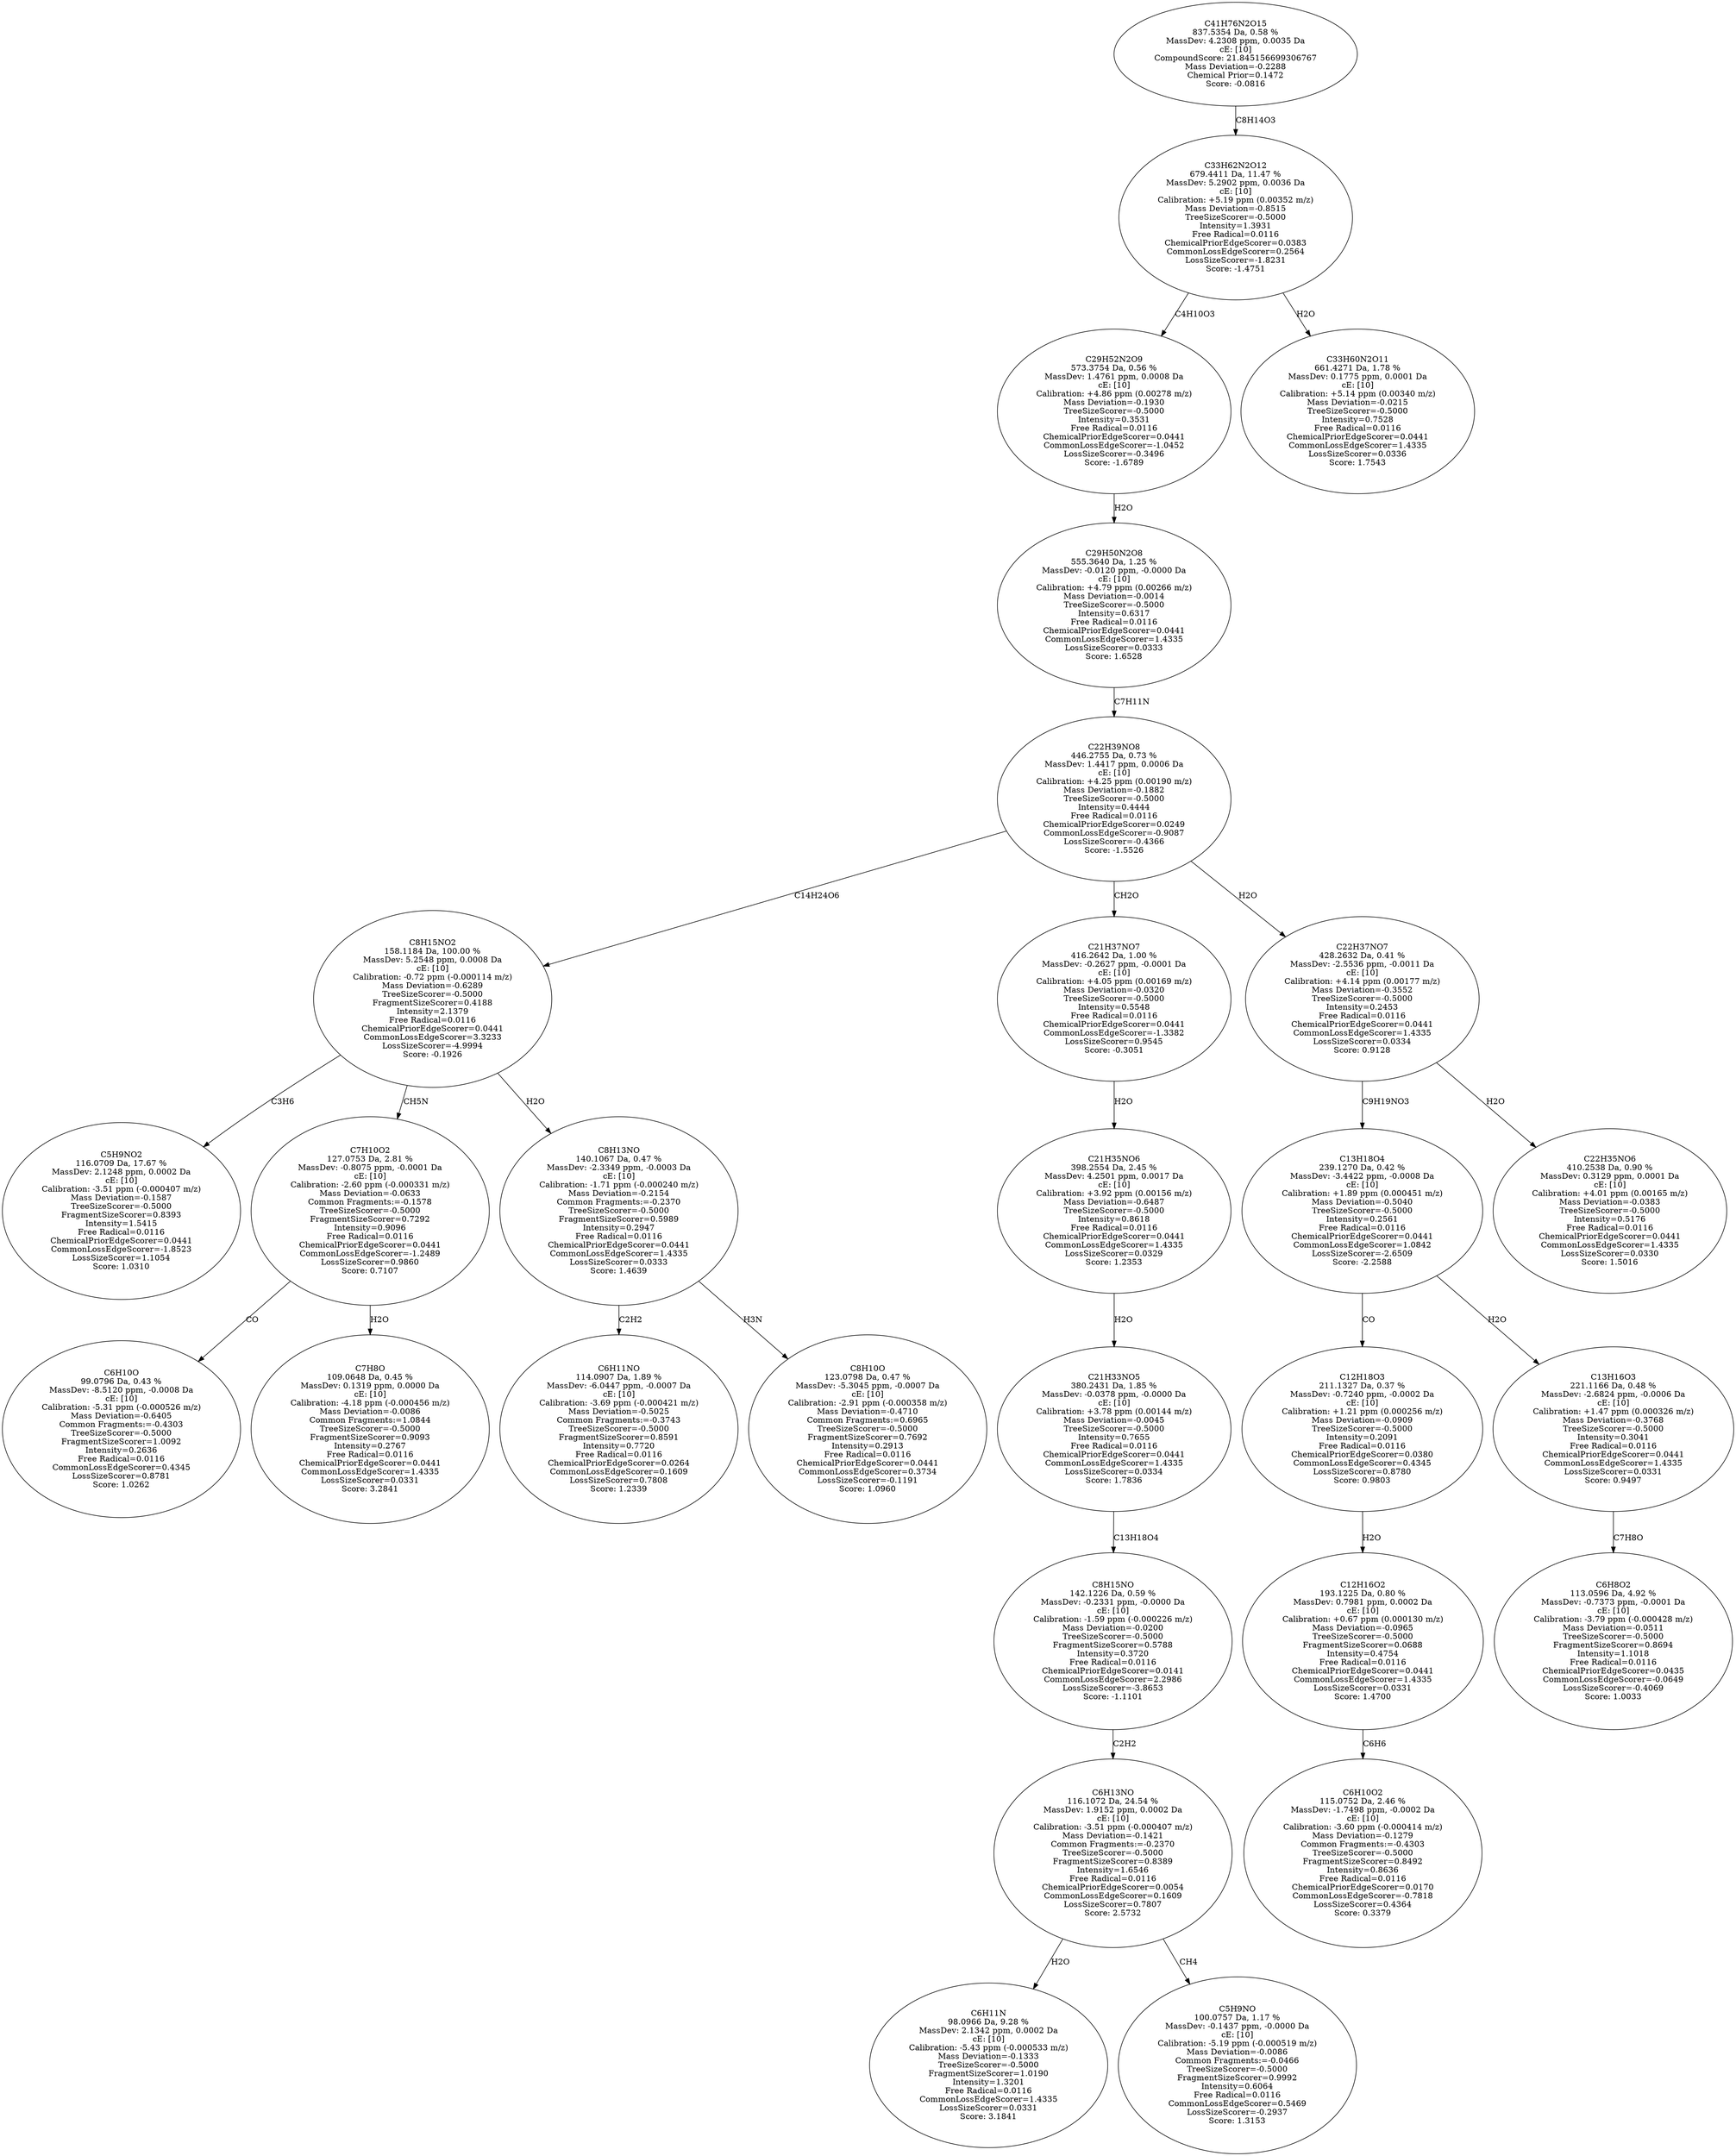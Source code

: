 strict digraph {
v1 [label="C5H9NO2\n116.0709 Da, 17.67 %\nMassDev: 2.1248 ppm, 0.0002 Da\ncE: [10]\nCalibration: -3.51 ppm (-0.000407 m/z)\nMass Deviation=-0.1587\nTreeSizeScorer=-0.5000\nFragmentSizeScorer=0.8393\nIntensity=1.5415\nFree Radical=0.0116\nChemicalPriorEdgeScorer=0.0441\nCommonLossEdgeScorer=-1.8523\nLossSizeScorer=1.1054\nScore: 1.0310"];
v2 [label="C6H10O\n99.0796 Da, 0.43 %\nMassDev: -8.5120 ppm, -0.0008 Da\ncE: [10]\nCalibration: -5.31 ppm (-0.000526 m/z)\nMass Deviation=-0.6405\nCommon Fragments:=-0.4303\nTreeSizeScorer=-0.5000\nFragmentSizeScorer=1.0092\nIntensity=0.2636\nFree Radical=0.0116\nCommonLossEdgeScorer=0.4345\nLossSizeScorer=0.8781\nScore: 1.0262"];
v3 [label="C7H8O\n109.0648 Da, 0.45 %\nMassDev: 0.1319 ppm, 0.0000 Da\ncE: [10]\nCalibration: -4.18 ppm (-0.000456 m/z)\nMass Deviation=-0.0086\nCommon Fragments:=1.0844\nTreeSizeScorer=-0.5000\nFragmentSizeScorer=0.9093\nIntensity=0.2767\nFree Radical=0.0116\nChemicalPriorEdgeScorer=0.0441\nCommonLossEdgeScorer=1.4335\nLossSizeScorer=0.0331\nScore: 3.2841"];
v4 [label="C7H10O2\n127.0753 Da, 2.81 %\nMassDev: -0.8075 ppm, -0.0001 Da\ncE: [10]\nCalibration: -2.60 ppm (-0.000331 m/z)\nMass Deviation=-0.0633\nCommon Fragments:=-0.1578\nTreeSizeScorer=-0.5000\nFragmentSizeScorer=0.7292\nIntensity=0.9096\nFree Radical=0.0116\nChemicalPriorEdgeScorer=0.0441\nCommonLossEdgeScorer=-1.2489\nLossSizeScorer=0.9860\nScore: 0.7107"];
v5 [label="C6H11NO\n114.0907 Da, 1.89 %\nMassDev: -6.0447 ppm, -0.0007 Da\ncE: [10]\nCalibration: -3.69 ppm (-0.000421 m/z)\nMass Deviation=-0.5025\nCommon Fragments:=-0.3743\nTreeSizeScorer=-0.5000\nFragmentSizeScorer=0.8591\nIntensity=0.7720\nFree Radical=0.0116\nChemicalPriorEdgeScorer=0.0264\nCommonLossEdgeScorer=0.1609\nLossSizeScorer=0.7808\nScore: 1.2339"];
v6 [label="C8H10O\n123.0798 Da, 0.47 %\nMassDev: -5.3045 ppm, -0.0007 Da\ncE: [10]\nCalibration: -2.91 ppm (-0.000358 m/z)\nMass Deviation=-0.4710\nCommon Fragments:=0.6965\nTreeSizeScorer=-0.5000\nFragmentSizeScorer=0.7692\nIntensity=0.2913\nFree Radical=0.0116\nChemicalPriorEdgeScorer=0.0441\nCommonLossEdgeScorer=0.3734\nLossSizeScorer=-0.1191\nScore: 1.0960"];
v7 [label="C8H13NO\n140.1067 Da, 0.47 %\nMassDev: -2.3349 ppm, -0.0003 Da\ncE: [10]\nCalibration: -1.71 ppm (-0.000240 m/z)\nMass Deviation=-0.2154\nCommon Fragments:=-0.2370\nTreeSizeScorer=-0.5000\nFragmentSizeScorer=0.5989\nIntensity=0.2947\nFree Radical=0.0116\nChemicalPriorEdgeScorer=0.0441\nCommonLossEdgeScorer=1.4335\nLossSizeScorer=0.0333\nScore: 1.4639"];
v8 [label="C8H15NO2\n158.1184 Da, 100.00 %\nMassDev: 5.2548 ppm, 0.0008 Da\ncE: [10]\nCalibration: -0.72 ppm (-0.000114 m/z)\nMass Deviation=-0.6289\nTreeSizeScorer=-0.5000\nFragmentSizeScorer=0.4188\nIntensity=2.1379\nFree Radical=0.0116\nChemicalPriorEdgeScorer=0.0441\nCommonLossEdgeScorer=3.3233\nLossSizeScorer=-4.9994\nScore: -0.1926"];
v9 [label="C6H11N\n98.0966 Da, 9.28 %\nMassDev: 2.1342 ppm, 0.0002 Da\ncE: [10]\nCalibration: -5.43 ppm (-0.000533 m/z)\nMass Deviation=-0.1333\nTreeSizeScorer=-0.5000\nFragmentSizeScorer=1.0190\nIntensity=1.3201\nFree Radical=0.0116\nCommonLossEdgeScorer=1.4335\nLossSizeScorer=0.0331\nScore: 3.1841"];
v10 [label="C5H9NO\n100.0757 Da, 1.17 %\nMassDev: -0.1437 ppm, -0.0000 Da\ncE: [10]\nCalibration: -5.19 ppm (-0.000519 m/z)\nMass Deviation=-0.0086\nCommon Fragments:=-0.0466\nTreeSizeScorer=-0.5000\nFragmentSizeScorer=0.9992\nIntensity=0.6064\nFree Radical=0.0116\nCommonLossEdgeScorer=0.5469\nLossSizeScorer=-0.2937\nScore: 1.3153"];
v11 [label="C6H13NO\n116.1072 Da, 24.54 %\nMassDev: 1.9152 ppm, 0.0002 Da\ncE: [10]\nCalibration: -3.51 ppm (-0.000407 m/z)\nMass Deviation=-0.1421\nCommon Fragments:=-0.2370\nTreeSizeScorer=-0.5000\nFragmentSizeScorer=0.8389\nIntensity=1.6546\nFree Radical=0.0116\nChemicalPriorEdgeScorer=0.0054\nCommonLossEdgeScorer=0.1609\nLossSizeScorer=0.7807\nScore: 2.5732"];
v12 [label="C8H15NO\n142.1226 Da, 0.59 %\nMassDev: -0.2331 ppm, -0.0000 Da\ncE: [10]\nCalibration: -1.59 ppm (-0.000226 m/z)\nMass Deviation=-0.0200\nTreeSizeScorer=-0.5000\nFragmentSizeScorer=0.5788\nIntensity=0.3720\nFree Radical=0.0116\nChemicalPriorEdgeScorer=0.0141\nCommonLossEdgeScorer=2.2986\nLossSizeScorer=-3.8653\nScore: -1.1101"];
v13 [label="C21H33NO5\n380.2431 Da, 1.85 %\nMassDev: -0.0378 ppm, -0.0000 Da\ncE: [10]\nCalibration: +3.78 ppm (0.00144 m/z)\nMass Deviation=-0.0045\nTreeSizeScorer=-0.5000\nIntensity=0.7655\nFree Radical=0.0116\nChemicalPriorEdgeScorer=0.0441\nCommonLossEdgeScorer=1.4335\nLossSizeScorer=0.0334\nScore: 1.7836"];
v14 [label="C21H35NO6\n398.2554 Da, 2.45 %\nMassDev: 4.2501 ppm, 0.0017 Da\ncE: [10]\nCalibration: +3.92 ppm (0.00156 m/z)\nMass Deviation=-0.6487\nTreeSizeScorer=-0.5000\nIntensity=0.8618\nFree Radical=0.0116\nChemicalPriorEdgeScorer=0.0441\nCommonLossEdgeScorer=1.4335\nLossSizeScorer=0.0329\nScore: 1.2353"];
v15 [label="C21H37NO7\n416.2642 Da, 1.00 %\nMassDev: -0.2627 ppm, -0.0001 Da\ncE: [10]\nCalibration: +4.05 ppm (0.00169 m/z)\nMass Deviation=-0.0320\nTreeSizeScorer=-0.5000\nIntensity=0.5548\nFree Radical=0.0116\nChemicalPriorEdgeScorer=0.0441\nCommonLossEdgeScorer=-1.3382\nLossSizeScorer=0.9545\nScore: -0.3051"];
v16 [label="C6H10O2\n115.0752 Da, 2.46 %\nMassDev: -1.7498 ppm, -0.0002 Da\ncE: [10]\nCalibration: -3.60 ppm (-0.000414 m/z)\nMass Deviation=-0.1279\nCommon Fragments:=-0.4303\nTreeSizeScorer=-0.5000\nFragmentSizeScorer=0.8492\nIntensity=0.8636\nFree Radical=0.0116\nChemicalPriorEdgeScorer=0.0170\nCommonLossEdgeScorer=-0.7818\nLossSizeScorer=0.4364\nScore: 0.3379"];
v17 [label="C12H16O2\n193.1225 Da, 0.80 %\nMassDev: 0.7981 ppm, 0.0002 Da\ncE: [10]\nCalibration: +0.67 ppm (0.000130 m/z)\nMass Deviation=-0.0965\nTreeSizeScorer=-0.5000\nFragmentSizeScorer=0.0688\nIntensity=0.4754\nFree Radical=0.0116\nChemicalPriorEdgeScorer=0.0441\nCommonLossEdgeScorer=1.4335\nLossSizeScorer=0.0331\nScore: 1.4700"];
v18 [label="C12H18O3\n211.1327 Da, 0.37 %\nMassDev: -0.7240 ppm, -0.0002 Da\ncE: [10]\nCalibration: +1.21 ppm (0.000256 m/z)\nMass Deviation=-0.0909\nTreeSizeScorer=-0.5000\nIntensity=0.2091\nFree Radical=0.0116\nChemicalPriorEdgeScorer=0.0380\nCommonLossEdgeScorer=0.4345\nLossSizeScorer=0.8780\nScore: 0.9803"];
v19 [label="C6H8O2\n113.0596 Da, 4.92 %\nMassDev: -0.7373 ppm, -0.0001 Da\ncE: [10]\nCalibration: -3.79 ppm (-0.000428 m/z)\nMass Deviation=-0.0511\nTreeSizeScorer=-0.5000\nFragmentSizeScorer=0.8694\nIntensity=1.1018\nFree Radical=0.0116\nChemicalPriorEdgeScorer=0.0435\nCommonLossEdgeScorer=-0.0649\nLossSizeScorer=-0.4069\nScore: 1.0033"];
v20 [label="C13H16O3\n221.1166 Da, 0.48 %\nMassDev: -2.6824 ppm, -0.0006 Da\ncE: [10]\nCalibration: +1.47 ppm (0.000326 m/z)\nMass Deviation=-0.3768\nTreeSizeScorer=-0.5000\nIntensity=0.3041\nFree Radical=0.0116\nChemicalPriorEdgeScorer=0.0441\nCommonLossEdgeScorer=1.4335\nLossSizeScorer=0.0331\nScore: 0.9497"];
v21 [label="C13H18O4\n239.1270 Da, 0.42 %\nMassDev: -3.4422 ppm, -0.0008 Da\ncE: [10]\nCalibration: +1.89 ppm (0.000451 m/z)\nMass Deviation=-0.5040\nTreeSizeScorer=-0.5000\nIntensity=0.2561\nFree Radical=0.0116\nChemicalPriorEdgeScorer=0.0441\nCommonLossEdgeScorer=1.0842\nLossSizeScorer=-2.6509\nScore: -2.2588"];
v22 [label="C22H35NO6\n410.2538 Da, 0.90 %\nMassDev: 0.3129 ppm, 0.0001 Da\ncE: [10]\nCalibration: +4.01 ppm (0.00165 m/z)\nMass Deviation=-0.0383\nTreeSizeScorer=-0.5000\nIntensity=0.5176\nFree Radical=0.0116\nChemicalPriorEdgeScorer=0.0441\nCommonLossEdgeScorer=1.4335\nLossSizeScorer=0.0330\nScore: 1.5016"];
v23 [label="C22H37NO7\n428.2632 Da, 0.41 %\nMassDev: -2.5536 ppm, -0.0011 Da\ncE: [10]\nCalibration: +4.14 ppm (0.00177 m/z)\nMass Deviation=-0.3552\nTreeSizeScorer=-0.5000\nIntensity=0.2453\nFree Radical=0.0116\nChemicalPriorEdgeScorer=0.0441\nCommonLossEdgeScorer=1.4335\nLossSizeScorer=0.0334\nScore: 0.9128"];
v24 [label="C22H39NO8\n446.2755 Da, 0.73 %\nMassDev: 1.4417 ppm, 0.0006 Da\ncE: [10]\nCalibration: +4.25 ppm (0.00190 m/z)\nMass Deviation=-0.1882\nTreeSizeScorer=-0.5000\nIntensity=0.4444\nFree Radical=0.0116\nChemicalPriorEdgeScorer=0.0249\nCommonLossEdgeScorer=-0.9087\nLossSizeScorer=-0.4366\nScore: -1.5526"];
v25 [label="C29H50N2O8\n555.3640 Da, 1.25 %\nMassDev: -0.0120 ppm, -0.0000 Da\ncE: [10]\nCalibration: +4.79 ppm (0.00266 m/z)\nMass Deviation=-0.0014\nTreeSizeScorer=-0.5000\nIntensity=0.6317\nFree Radical=0.0116\nChemicalPriorEdgeScorer=0.0441\nCommonLossEdgeScorer=1.4335\nLossSizeScorer=0.0333\nScore: 1.6528"];
v26 [label="C29H52N2O9\n573.3754 Da, 0.56 %\nMassDev: 1.4761 ppm, 0.0008 Da\ncE: [10]\nCalibration: +4.86 ppm (0.00278 m/z)\nMass Deviation=-0.1930\nTreeSizeScorer=-0.5000\nIntensity=0.3531\nFree Radical=0.0116\nChemicalPriorEdgeScorer=0.0441\nCommonLossEdgeScorer=-1.0452\nLossSizeScorer=-0.3496\nScore: -1.6789"];
v27 [label="C33H60N2O11\n661.4271 Da, 1.78 %\nMassDev: 0.1775 ppm, 0.0001 Da\ncE: [10]\nCalibration: +5.14 ppm (0.00340 m/z)\nMass Deviation=-0.0215\nTreeSizeScorer=-0.5000\nIntensity=0.7528\nFree Radical=0.0116\nChemicalPriorEdgeScorer=0.0441\nCommonLossEdgeScorer=1.4335\nLossSizeScorer=0.0336\nScore: 1.7543"];
v28 [label="C33H62N2O12\n679.4411 Da, 11.47 %\nMassDev: 5.2902 ppm, 0.0036 Da\ncE: [10]\nCalibration: +5.19 ppm (0.00352 m/z)\nMass Deviation=-0.8515\nTreeSizeScorer=-0.5000\nIntensity=1.3931\nFree Radical=0.0116\nChemicalPriorEdgeScorer=0.0383\nCommonLossEdgeScorer=0.2564\nLossSizeScorer=-1.8231\nScore: -1.4751"];
v29 [label="C41H76N2O15\n837.5354 Da, 0.58 %\nMassDev: 4.2308 ppm, 0.0035 Da\ncE: [10]\nCompoundScore: 21.845156699306767\nMass Deviation=-0.2288\nChemical Prior=0.1472\nScore: -0.0816"];
v8 -> v1 [label="C3H6"];
v4 -> v2 [label="CO"];
v4 -> v3 [label="H2O"];
v8 -> v4 [label="CH5N"];
v7 -> v5 [label="C2H2"];
v7 -> v6 [label="H3N"];
v8 -> v7 [label="H2O"];
v24 -> v8 [label="C14H24O6"];
v11 -> v9 [label="H2O"];
v11 -> v10 [label="CH4"];
v12 -> v11 [label="C2H2"];
v13 -> v12 [label="C13H18O4"];
v14 -> v13 [label="H2O"];
v15 -> v14 [label="H2O"];
v24 -> v15 [label="CH2O"];
v17 -> v16 [label="C6H6"];
v18 -> v17 [label="H2O"];
v21 -> v18 [label="CO"];
v20 -> v19 [label="C7H8O"];
v21 -> v20 [label="H2O"];
v23 -> v21 [label="C9H19NO3"];
v23 -> v22 [label="H2O"];
v24 -> v23 [label="H2O"];
v25 -> v24 [label="C7H11N"];
v26 -> v25 [label="H2O"];
v28 -> v26 [label="C4H10O3"];
v28 -> v27 [label="H2O"];
v29 -> v28 [label="C8H14O3"];
}